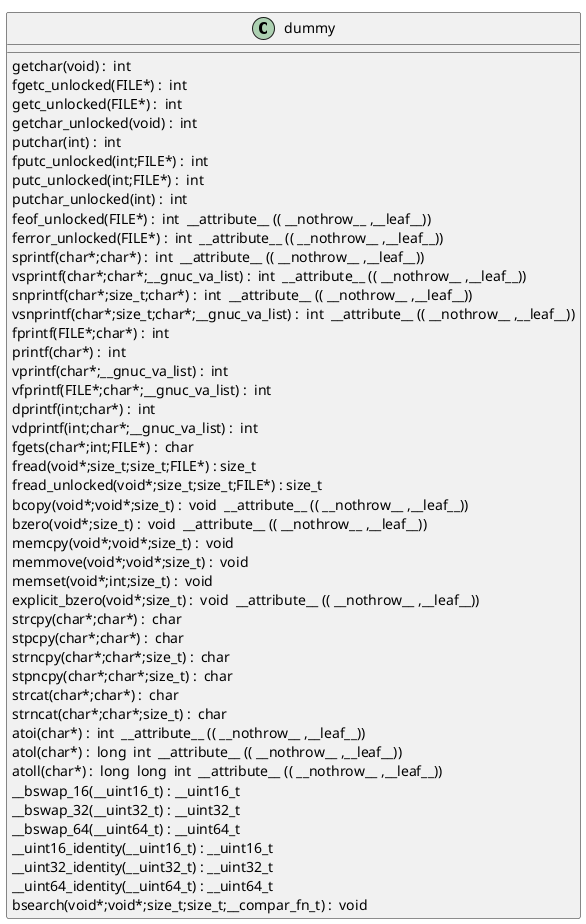@startuml
!pragma layout smetana
class dummy {
getchar(void) :  int  [[[./../.././qc/apps/cms.c.html#742]]]
fgetc_unlocked(FILE*) :  int  [[[./../.././qc/apps/cms.c.html#751]]]
getc_unlocked(FILE*) :  int  [[[./../.././qc/apps/cms.c.html#761]]]
getchar_unlocked(void) :  int  [[[./../.././qc/apps/cms.c.html#768]]]
putchar(int) :  int  [[[./../.././qc/apps/cms.c.html#777]]]
fputc_unlocked(int;FILE*) :  int  [[[./../.././qc/apps/cms.c.html#786]]]
putc_unlocked(int;FILE*) :  int  [[[./../.././qc/apps/cms.c.html#796]]]
putchar_unlocked(int) :  int  [[[./../.././qc/apps/cms.c.html#803]]]
feof_unlocked(FILE*) :  int  __attribute__ (( __nothrow__ ,__leaf__)) [[[./../.././qc/apps/cms.c.html#809]]]
ferror_unlocked(FILE*) :  int  __attribute__ (( __nothrow__ ,__leaf__)) [[[./../.././qc/apps/cms.c.html#816]]]
sprintf(char*;char*) :  int  __attribute__ (( __nothrow__ ,__leaf__)) [[[./../.././qc/apps/cms.c.html#835]]]
vsprintf(char*;char*;__gnuc_va_list) :  int  __attribute__ (( __nothrow__ ,__leaf__)) [[[./../.././qc/apps/cms.c.html#848]]]
snprintf(char*;size_t;char*) :  int  __attribute__ (( __nothrow__ ,__leaf__)) [[[./../.././qc/apps/cms.c.html#867]]]
vsnprintf(char*;size_t;char*;__gnuc_va_list) :  int  __attribute__ (( __nothrow__ ,__leaf__)) [[[./../.././qc/apps/cms.c.html#881]]]
fprintf(FILE*;char*) :  int  [[[./../.././qc/apps/cms.c.html#902]]]
printf(char*) :  int  [[[./../.././qc/apps/cms.c.html#909]]]
vprintf(char*;__gnuc_va_list) :  int  [[[./../.././qc/apps/cms.c.html#921]]]
vfprintf(FILE*;char*;__gnuc_va_list) :  int  [[[./../.././qc/apps/cms.c.html#931]]]
dprintf(int;char*) :  int  [[[./../.././qc/apps/cms.c.html#946]]]
vdprintf(int;char*;__gnuc_va_list) :  int  [[[./../.././qc/apps/cms.c.html#957]]]
fgets(char*;int;FILE*) :  char  [[[./../.././qc/apps/cms.c.html#976]]]
fread(void*;size_t;size_t;FILE*) : size_t [[[./../.././qc/apps/cms.c.html#1002]]]
fread_unlocked(void*;size_t;size_t;FILE*) : size_t [[[./../.././qc/apps/cms.c.html#1029]]]
bcopy(void*;void*;size_t) :  void  __attribute__ (( __nothrow__ ,__leaf__)) [[[./../.././qc/apps/cms.c.html#1332]]]
bzero(void*;size_t) :  void  __attribute__ (( __nothrow__ ,__leaf__)) [[[./../.././qc/apps/cms.c.html#1339]]]
memcpy(void*;void*;size_t) :  void  [[[./../.././qc/apps/cms.c.html#1380]]]
memmove(void*;void*;size_t) :  void  [[[./../.././qc/apps/cms.c.html#1388]]]
memset(void*;int;size_t) :  void  [[[./../.././qc/apps/cms.c.html#1395]]]
explicit_bzero(void*;size_t) :  void  __attribute__ (( __nothrow__ ,__leaf__)) [[[./../.././qc/apps/cms.c.html#1408]]]
strcpy(char*;char*) :  char  [[[./../.././qc/apps/cms.c.html#1415]]]
stpcpy(char*;char*) :  char  [[[./../.././qc/apps/cms.c.html#1422]]]
strncpy(char*;char*;size_t) :  char  [[[./../.././qc/apps/cms.c.html#1430]]]
stpncpy(char*;char*;size_t) :  char  [[[./../.././qc/apps/cms.c.html#1440]]]
strcat(char*;char*) :  char  [[[./../.././qc/apps/cms.c.html#1447]]]
strncat(char*;char*;size_t) :  char  [[[./../.././qc/apps/cms.c.html#1454]]]
atoi(char*) :  int  __attribute__ (( __nothrow__ ,__leaf__)) [[[./../.././qc/apps/cms.c.html#1788]]]
atol(char*) :  long  int  __attribute__ (( __nothrow__ ,__leaf__)) [[[./../.././qc/apps/cms.c.html#1793]]]
atoll(char*) :  long  long  int  __attribute__ (( __nothrow__ ,__leaf__)) [[[./../.././qc/apps/cms.c.html#1800]]]
__bswap_16(__uint16_t) : __uint16_t [[[./../.././qc/apps/cms.c.html#1947]]]
__bswap_32(__uint32_t) : __uint32_t [[[./../.././qc/apps/cms.c.html#1962]]]
__bswap_64(__uint64_t) : __uint64_t [[[./../.././qc/apps/cms.c.html#1972]]]
__uint16_identity(__uint16_t) : __uint16_t [[[./../.././qc/apps/cms.c.html#1984]]]
__uint32_identity(__uint32_t) : __uint32_t [[[./../.././qc/apps/cms.c.html#1990]]]
__uint64_identity(__uint64_t) : __uint64_t [[[./../.././qc/apps/cms.c.html#1996]]]
bsearch(void*;void*;size_t;size_t;__compar_fn_t) :  void  [[[./../.././qc/apps/cms.c.html#2664]]]
} 
@enduml
